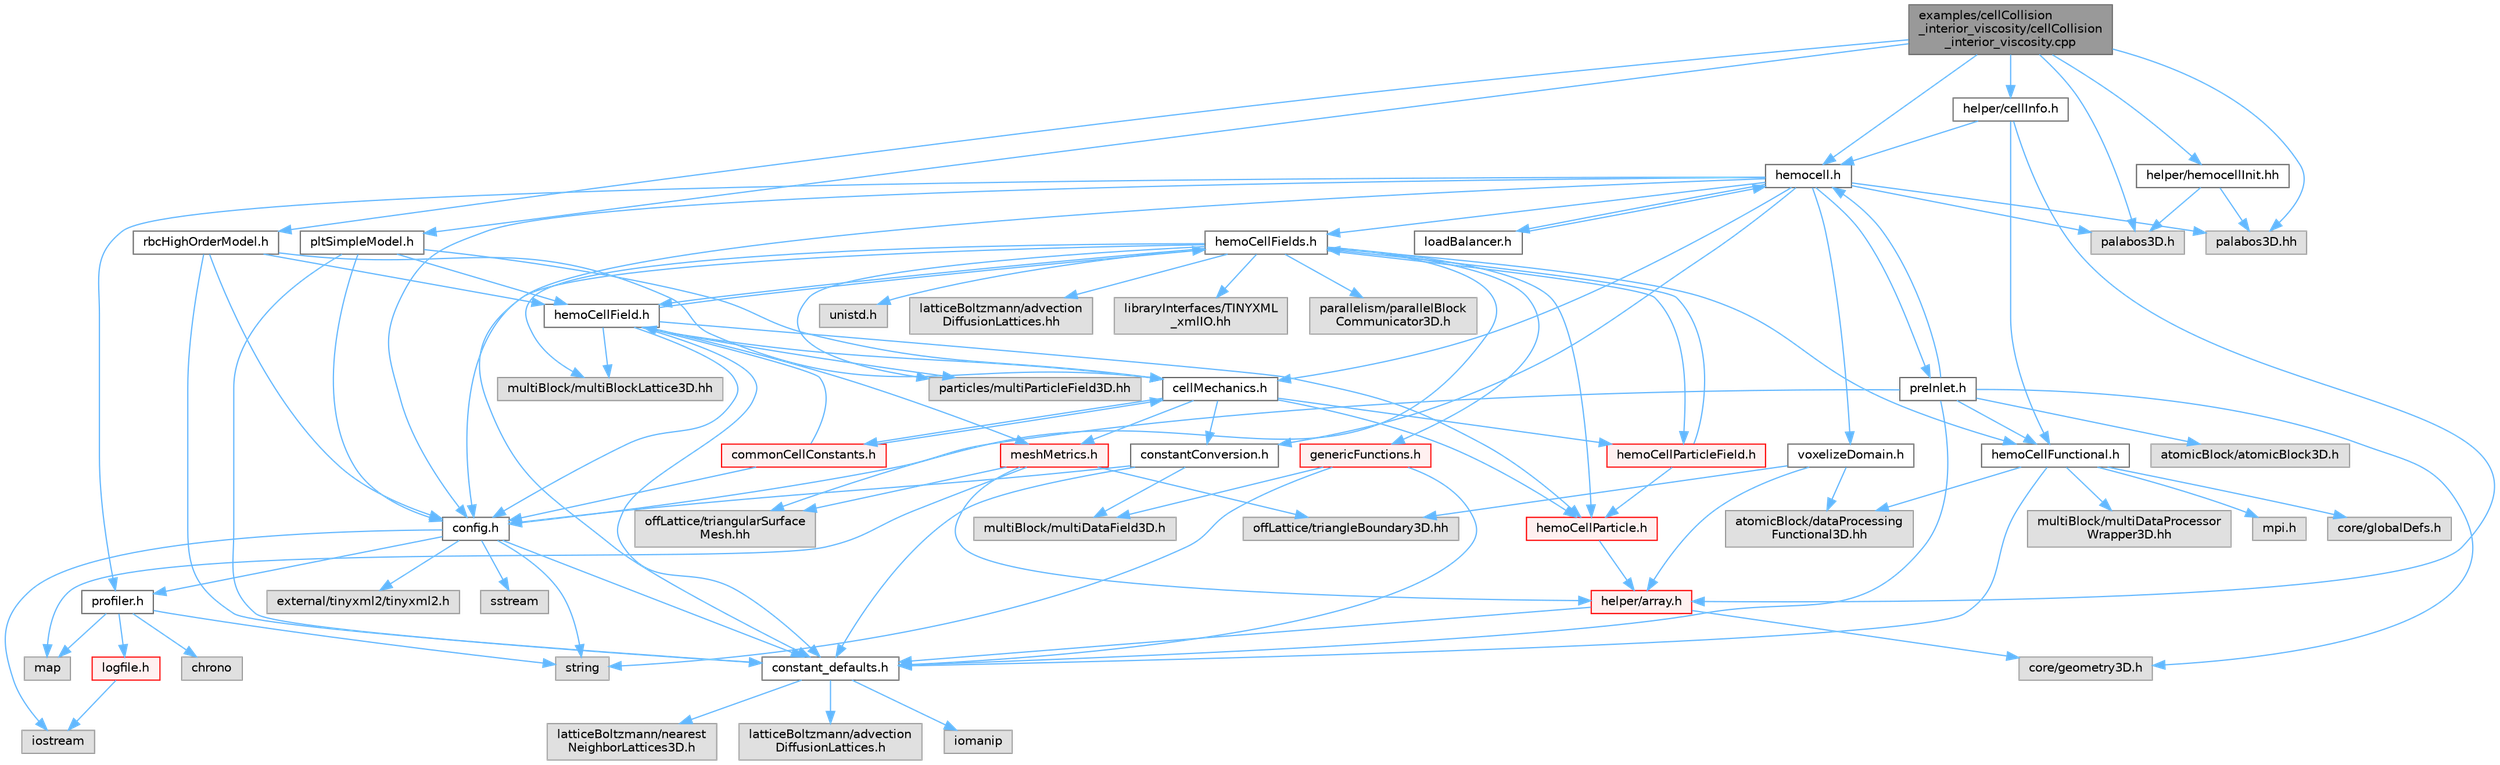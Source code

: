 digraph "examples/cellCollision_interior_viscosity/cellCollision_interior_viscosity.cpp"
{
 // LATEX_PDF_SIZE
  bgcolor="transparent";
  edge [fontname=Helvetica,fontsize=10,labelfontname=Helvetica,labelfontsize=10];
  node [fontname=Helvetica,fontsize=10,shape=box,height=0.2,width=0.4];
  Node1 [id="Node000001",label="examples/cellCollision\l_interior_viscosity/cellCollision\l_interior_viscosity.cpp",height=0.2,width=0.4,color="gray40", fillcolor="grey60", style="filled", fontcolor="black",tooltip=" "];
  Node1 -> Node2 [id="edge1_Node000001_Node000002",color="steelblue1",style="solid",tooltip=" "];
  Node2 [id="Node000002",label="hemocell.h",height=0.2,width=0.4,color="grey40", fillcolor="white", style="filled",URL="$hemocell_8h.html",tooltip=" "];
  Node2 -> Node3 [id="edge2_Node000002_Node000003",color="steelblue1",style="solid",tooltip=" "];
  Node3 [id="Node000003",label="constant_defaults.h",height=0.2,width=0.4,color="grey40", fillcolor="white", style="filled",URL="$constant__defaults_8h.html",tooltip=" "];
  Node3 -> Node4 [id="edge3_Node000003_Node000004",color="steelblue1",style="solid",tooltip=" "];
  Node4 [id="Node000004",label="iomanip",height=0.2,width=0.4,color="grey60", fillcolor="#E0E0E0", style="filled",tooltip=" "];
  Node3 -> Node5 [id="edge4_Node000003_Node000005",color="steelblue1",style="solid",tooltip=" "];
  Node5 [id="Node000005",label="latticeBoltzmann/nearest\lNeighborLattices3D.h",height=0.2,width=0.4,color="grey60", fillcolor="#E0E0E0", style="filled",tooltip=" "];
  Node3 -> Node6 [id="edge5_Node000003_Node000006",color="steelblue1",style="solid",tooltip=" "];
  Node6 [id="Node000006",label="latticeBoltzmann/advection\lDiffusionLattices.h",height=0.2,width=0.4,color="grey60", fillcolor="#E0E0E0", style="filled",tooltip=" "];
  Node2 -> Node7 [id="edge6_Node000002_Node000007",color="steelblue1",style="solid",tooltip=" "];
  Node7 [id="Node000007",label="config.h",height=0.2,width=0.4,color="grey40", fillcolor="white", style="filled",URL="$config_8h.html",tooltip=" "];
  Node7 -> Node8 [id="edge7_Node000007_Node000008",color="steelblue1",style="solid",tooltip=" "];
  Node8 [id="Node000008",label="profiler.h",height=0.2,width=0.4,color="grey40", fillcolor="white", style="filled",URL="$profiler_8h.html",tooltip=" "];
  Node8 -> Node9 [id="edge8_Node000008_Node000009",color="steelblue1",style="solid",tooltip=" "];
  Node9 [id="Node000009",label="chrono",height=0.2,width=0.4,color="grey60", fillcolor="#E0E0E0", style="filled",tooltip=" "];
  Node8 -> Node10 [id="edge9_Node000008_Node000010",color="steelblue1",style="solid",tooltip=" "];
  Node10 [id="Node000010",label="string",height=0.2,width=0.4,color="grey60", fillcolor="#E0E0E0", style="filled",tooltip=" "];
  Node8 -> Node11 [id="edge10_Node000008_Node000011",color="steelblue1",style="solid",tooltip=" "];
  Node11 [id="Node000011",label="map",height=0.2,width=0.4,color="grey60", fillcolor="#E0E0E0", style="filled",tooltip=" "];
  Node8 -> Node12 [id="edge11_Node000008_Node000012",color="steelblue1",style="solid",tooltip=" "];
  Node12 [id="Node000012",label="logfile.h",height=0.2,width=0.4,color="red", fillcolor="#FFF0F0", style="filled",URL="$logfile_8h.html",tooltip=" "];
  Node12 -> Node14 [id="edge12_Node000012_Node000014",color="steelblue1",style="solid",tooltip=" "];
  Node14 [id="Node000014",label="iostream",height=0.2,width=0.4,color="grey60", fillcolor="#E0E0E0", style="filled",tooltip=" "];
  Node7 -> Node15 [id="edge13_Node000007_Node000015",color="steelblue1",style="solid",tooltip=" "];
  Node15 [id="Node000015",label="external/tinyxml2/tinyxml2.h",height=0.2,width=0.4,color="grey60", fillcolor="#E0E0E0", style="filled",tooltip=" "];
  Node7 -> Node3 [id="edge14_Node000007_Node000003",color="steelblue1",style="solid",tooltip=" "];
  Node7 -> Node10 [id="edge15_Node000007_Node000010",color="steelblue1",style="solid",tooltip=" "];
  Node7 -> Node14 [id="edge16_Node000007_Node000014",color="steelblue1",style="solid",tooltip=" "];
  Node7 -> Node16 [id="edge17_Node000007_Node000016",color="steelblue1",style="solid",tooltip=" "];
  Node16 [id="Node000016",label="sstream",height=0.2,width=0.4,color="grey60", fillcolor="#E0E0E0", style="filled",tooltip=" "];
  Node2 -> Node17 [id="edge18_Node000002_Node000017",color="steelblue1",style="solid",tooltip=" "];
  Node17 [id="Node000017",label="hemoCellFields.h",height=0.2,width=0.4,color="grey40", fillcolor="white", style="filled",URL="$hemoCellFields_8h.html",tooltip=" "];
  Node17 -> Node18 [id="edge19_Node000017_Node000018",color="steelblue1",style="solid",tooltip=" "];
  Node18 [id="Node000018",label="hemoCellParticleField.h",height=0.2,width=0.4,color="red", fillcolor="#FFF0F0", style="filled",URL="$hemoCellParticleField_8h.html",tooltip=" "];
  Node18 -> Node17 [id="edge20_Node000018_Node000017",color="steelblue1",style="solid",tooltip=" "];
  Node18 -> Node21 [id="edge21_Node000018_Node000021",color="steelblue1",style="solid",tooltip=" "];
  Node21 [id="Node000021",label="hemoCellParticle.h",height=0.2,width=0.4,color="red", fillcolor="#FFF0F0", style="filled",URL="$hemoCellParticle_8h.html",tooltip=" "];
  Node21 -> Node22 [id="edge22_Node000021_Node000022",color="steelblue1",style="solid",tooltip=" "];
  Node22 [id="Node000022",label="helper/array.h",height=0.2,width=0.4,color="red", fillcolor="#FFF0F0", style="filled",URL="$array_8h.html",tooltip=" "];
  Node22 -> Node3 [id="edge23_Node000022_Node000003",color="steelblue1",style="solid",tooltip=" "];
  Node22 -> Node26 [id="edge24_Node000022_Node000026",color="steelblue1",style="solid",tooltip=" "];
  Node26 [id="Node000026",label="core/geometry3D.h",height=0.2,width=0.4,color="grey60", fillcolor="#E0E0E0", style="filled",tooltip=" "];
  Node17 -> Node30 [id="edge25_Node000017_Node000030",color="steelblue1",style="solid",tooltip=" "];
  Node30 [id="Node000030",label="genericFunctions.h",height=0.2,width=0.4,color="red", fillcolor="#FFF0F0", style="filled",URL="$genericFunctions_8h.html",tooltip=" "];
  Node30 -> Node10 [id="edge26_Node000030_Node000010",color="steelblue1",style="solid",tooltip=" "];
  Node30 -> Node36 [id="edge27_Node000030_Node000036",color="steelblue1",style="solid",tooltip=" "];
  Node36 [id="Node000036",label="multiBlock/multiDataField3D.h",height=0.2,width=0.4,color="grey60", fillcolor="#E0E0E0", style="filled",tooltip=" "];
  Node30 -> Node3 [id="edge28_Node000030_Node000003",color="steelblue1",style="solid",tooltip=" "];
  Node17 -> Node37 [id="edge29_Node000017_Node000037",color="steelblue1",style="solid",tooltip=" "];
  Node37 [id="Node000037",label="hemoCellFunctional.h",height=0.2,width=0.4,color="grey40", fillcolor="white", style="filled",URL="$hemoCellFunctional_8h.html",tooltip=" "];
  Node37 -> Node3 [id="edge30_Node000037_Node000003",color="steelblue1",style="solid",tooltip=" "];
  Node37 -> Node38 [id="edge31_Node000037_Node000038",color="steelblue1",style="solid",tooltip=" "];
  Node38 [id="Node000038",label="mpi.h",height=0.2,width=0.4,color="grey60", fillcolor="#E0E0E0", style="filled",tooltip=" "];
  Node37 -> Node39 [id="edge32_Node000037_Node000039",color="steelblue1",style="solid",tooltip=" "];
  Node39 [id="Node000039",label="atomicBlock/dataProcessing\lFunctional3D.hh",height=0.2,width=0.4,color="grey60", fillcolor="#E0E0E0", style="filled",tooltip=" "];
  Node37 -> Node40 [id="edge33_Node000037_Node000040",color="steelblue1",style="solid",tooltip=" "];
  Node40 [id="Node000040",label="core/globalDefs.h",height=0.2,width=0.4,color="grey60", fillcolor="#E0E0E0", style="filled",tooltip=" "];
  Node37 -> Node41 [id="edge34_Node000037_Node000041",color="steelblue1",style="solid",tooltip=" "];
  Node41 [id="Node000041",label="multiBlock/multiDataProcessor\lWrapper3D.hh",height=0.2,width=0.4,color="grey60", fillcolor="#E0E0E0", style="filled",tooltip=" "];
  Node17 -> Node42 [id="edge35_Node000017_Node000042",color="steelblue1",style="solid",tooltip=" "];
  Node42 [id="Node000042",label="hemoCellField.h",height=0.2,width=0.4,color="grey40", fillcolor="white", style="filled",URL="$hemoCellField_8h.html",tooltip=" "];
  Node42 -> Node7 [id="edge36_Node000042_Node000007",color="steelblue1",style="solid",tooltip=" "];
  Node42 -> Node3 [id="edge37_Node000042_Node000003",color="steelblue1",style="solid",tooltip=" "];
  Node42 -> Node43 [id="edge38_Node000042_Node000043",color="steelblue1",style="solid",tooltip=" "];
  Node43 [id="Node000043",label="cellMechanics.h",height=0.2,width=0.4,color="grey40", fillcolor="white", style="filled",URL="$cellMechanics_8h.html",tooltip=" "];
  Node43 -> Node18 [id="edge39_Node000043_Node000018",color="steelblue1",style="solid",tooltip=" "];
  Node43 -> Node21 [id="edge40_Node000043_Node000021",color="steelblue1",style="solid",tooltip=" "];
  Node43 -> Node44 [id="edge41_Node000043_Node000044",color="steelblue1",style="solid",tooltip=" "];
  Node44 [id="Node000044",label="commonCellConstants.h",height=0.2,width=0.4,color="red", fillcolor="#FFF0F0", style="filled",URL="$commonCellConstants_8h.html",tooltip=" "];
  Node44 -> Node43 [id="edge42_Node000044_Node000043",color="steelblue1",style="solid",tooltip=" "];
  Node44 -> Node7 [id="edge43_Node000044_Node000007",color="steelblue1",style="solid",tooltip=" "];
  Node44 -> Node42 [id="edge44_Node000044_Node000042",color="steelblue1",style="solid",tooltip=" "];
  Node43 -> Node46 [id="edge45_Node000043_Node000046",color="steelblue1",style="solid",tooltip=" "];
  Node46 [id="Node000046",label="meshMetrics.h",height=0.2,width=0.4,color="red", fillcolor="#FFF0F0", style="filled",URL="$meshMetrics_8h.html",tooltip=" "];
  Node46 -> Node11 [id="edge46_Node000046_Node000011",color="steelblue1",style="solid",tooltip=" "];
  Node46 -> Node47 [id="edge47_Node000046_Node000047",color="steelblue1",style="solid",tooltip=" "];
  Node47 [id="Node000047",label="offLattice/triangularSurface\lMesh.hh",height=0.2,width=0.4,color="grey60", fillcolor="#E0E0E0", style="filled",tooltip=" "];
  Node46 -> Node48 [id="edge48_Node000046_Node000048",color="steelblue1",style="solid",tooltip=" "];
  Node48 [id="Node000048",label="offLattice/triangleBoundary3D.hh",height=0.2,width=0.4,color="grey60", fillcolor="#E0E0E0", style="filled",tooltip=" "];
  Node46 -> Node22 [id="edge49_Node000046_Node000022",color="steelblue1",style="solid",tooltip=" "];
  Node43 -> Node50 [id="edge50_Node000043_Node000050",color="steelblue1",style="solid",tooltip=" "];
  Node50 [id="Node000050",label="constantConversion.h",height=0.2,width=0.4,color="grey40", fillcolor="white", style="filled",URL="$constantConversion_8h.html",tooltip=" "];
  Node50 -> Node7 [id="edge51_Node000050_Node000007",color="steelblue1",style="solid",tooltip=" "];
  Node50 -> Node3 [id="edge52_Node000050_Node000003",color="steelblue1",style="solid",tooltip=" "];
  Node50 -> Node36 [id="edge53_Node000050_Node000036",color="steelblue1",style="solid",tooltip=" "];
  Node42 -> Node46 [id="edge54_Node000042_Node000046",color="steelblue1",style="solid",tooltip=" "];
  Node42 -> Node17 [id="edge55_Node000042_Node000017",color="steelblue1",style="solid",tooltip=" "];
  Node42 -> Node21 [id="edge56_Node000042_Node000021",color="steelblue1",style="solid",tooltip=" "];
  Node42 -> Node51 [id="edge57_Node000042_Node000051",color="steelblue1",style="solid",tooltip=" "];
  Node51 [id="Node000051",label="multiBlock/multiBlockLattice3D.hh",height=0.2,width=0.4,color="grey60", fillcolor="#E0E0E0", style="filled",tooltip=" "];
  Node42 -> Node52 [id="edge58_Node000042_Node000052",color="steelblue1",style="solid",tooltip=" "];
  Node52 [id="Node000052",label="particles/multiParticleField3D.hh",height=0.2,width=0.4,color="grey60", fillcolor="#E0E0E0", style="filled",tooltip=" "];
  Node17 -> Node21 [id="edge59_Node000017_Node000021",color="steelblue1",style="solid",tooltip=" "];
  Node17 -> Node7 [id="edge60_Node000017_Node000007",color="steelblue1",style="solid",tooltip=" "];
  Node17 -> Node53 [id="edge61_Node000017_Node000053",color="steelblue1",style="solid",tooltip=" "];
  Node53 [id="Node000053",label="unistd.h",height=0.2,width=0.4,color="grey60", fillcolor="#E0E0E0", style="filled",tooltip=" "];
  Node17 -> Node54 [id="edge62_Node000017_Node000054",color="steelblue1",style="solid",tooltip=" "];
  Node54 [id="Node000054",label="latticeBoltzmann/advection\lDiffusionLattices.hh",height=0.2,width=0.4,color="grey60", fillcolor="#E0E0E0", style="filled",tooltip=" "];
  Node17 -> Node51 [id="edge63_Node000017_Node000051",color="steelblue1",style="solid",tooltip=" "];
  Node17 -> Node47 [id="edge64_Node000017_Node000047",color="steelblue1",style="solid",tooltip=" "];
  Node17 -> Node55 [id="edge65_Node000017_Node000055",color="steelblue1",style="solid",tooltip=" "];
  Node55 [id="Node000055",label="libraryInterfaces/TINYXML\l_xmlIO.hh",height=0.2,width=0.4,color="grey60", fillcolor="#E0E0E0", style="filled",tooltip=" "];
  Node17 -> Node52 [id="edge66_Node000017_Node000052",color="steelblue1",style="solid",tooltip=" "];
  Node17 -> Node56 [id="edge67_Node000017_Node000056",color="steelblue1",style="solid",tooltip=" "];
  Node56 [id="Node000056",label="parallelism/parallelBlock\lCommunicator3D.h",height=0.2,width=0.4,color="grey60", fillcolor="#E0E0E0", style="filled",tooltip=" "];
  Node2 -> Node57 [id="edge68_Node000002_Node000057",color="steelblue1",style="solid",tooltip=" "];
  Node57 [id="Node000057",label="loadBalancer.h",height=0.2,width=0.4,color="grey40", fillcolor="white", style="filled",URL="$loadBalancer_8h.html",tooltip=" "];
  Node57 -> Node2 [id="edge69_Node000057_Node000002",color="steelblue1",style="solid",tooltip=" "];
  Node2 -> Node8 [id="edge70_Node000002_Node000008",color="steelblue1",style="solid",tooltip=" "];
  Node2 -> Node43 [id="edge71_Node000002_Node000043",color="steelblue1",style="solid",tooltip=" "];
  Node2 -> Node50 [id="edge72_Node000002_Node000050",color="steelblue1",style="solid",tooltip=" "];
  Node2 -> Node58 [id="edge73_Node000002_Node000058",color="steelblue1",style="solid",tooltip=" "];
  Node58 [id="Node000058",label="preInlet.h",height=0.2,width=0.4,color="grey40", fillcolor="white", style="filled",URL="$preInlet_8h.html",tooltip=" "];
  Node58 -> Node3 [id="edge74_Node000058_Node000003",color="steelblue1",style="solid",tooltip=" "];
  Node58 -> Node37 [id="edge75_Node000058_Node000037",color="steelblue1",style="solid",tooltip=" "];
  Node58 -> Node26 [id="edge76_Node000058_Node000026",color="steelblue1",style="solid",tooltip=" "];
  Node58 -> Node20 [id="edge77_Node000058_Node000020",color="steelblue1",style="solid",tooltip=" "];
  Node20 [id="Node000020",label="atomicBlock/atomicBlock3D.h",height=0.2,width=0.4,color="grey60", fillcolor="#E0E0E0", style="filled",tooltip=" "];
  Node58 -> Node7 [id="edge78_Node000058_Node000007",color="steelblue1",style="solid",tooltip=" "];
  Node58 -> Node2 [id="edge79_Node000058_Node000002",color="steelblue1",style="solid",tooltip=" "];
  Node2 -> Node59 [id="edge80_Node000002_Node000059",color="steelblue1",style="solid",tooltip=" "];
  Node59 [id="Node000059",label="voxelizeDomain.h",height=0.2,width=0.4,color="grey40", fillcolor="white", style="filled",URL="$voxelizeDomain_8h.html",tooltip=" "];
  Node59 -> Node39 [id="edge81_Node000059_Node000039",color="steelblue1",style="solid",tooltip=" "];
  Node59 -> Node48 [id="edge82_Node000059_Node000048",color="steelblue1",style="solid",tooltip=" "];
  Node59 -> Node22 [id="edge83_Node000059_Node000022",color="steelblue1",style="solid",tooltip=" "];
  Node2 -> Node60 [id="edge84_Node000002_Node000060",color="steelblue1",style="solid",tooltip=" "];
  Node60 [id="Node000060",label="palabos3D.h",height=0.2,width=0.4,color="grey60", fillcolor="#E0E0E0", style="filled",tooltip=" "];
  Node2 -> Node61 [id="edge85_Node000002_Node000061",color="steelblue1",style="solid",tooltip=" "];
  Node61 [id="Node000061",label="palabos3D.hh",height=0.2,width=0.4,color="grey60", fillcolor="#E0E0E0", style="filled",tooltip=" "];
  Node1 -> Node62 [id="edge86_Node000001_Node000062",color="steelblue1",style="solid",tooltip=" "];
  Node62 [id="Node000062",label="rbcHighOrderModel.h",height=0.2,width=0.4,color="grey40", fillcolor="white", style="filled",URL="$rbcHighOrderModel_8h.html",tooltip=" "];
  Node62 -> Node7 [id="edge87_Node000062_Node000007",color="steelblue1",style="solid",tooltip=" "];
  Node62 -> Node43 [id="edge88_Node000062_Node000043",color="steelblue1",style="solid",tooltip=" "];
  Node62 -> Node42 [id="edge89_Node000062_Node000042",color="steelblue1",style="solid",tooltip=" "];
  Node62 -> Node3 [id="edge90_Node000062_Node000003",color="steelblue1",style="solid",tooltip=" "];
  Node1 -> Node63 [id="edge91_Node000001_Node000063",color="steelblue1",style="solid",tooltip=" "];
  Node63 [id="Node000063",label="pltSimpleModel.h",height=0.2,width=0.4,color="grey40", fillcolor="white", style="filled",URL="$pltSimpleModel_8h.html",tooltip=" "];
  Node63 -> Node7 [id="edge92_Node000063_Node000007",color="steelblue1",style="solid",tooltip=" "];
  Node63 -> Node43 [id="edge93_Node000063_Node000043",color="steelblue1",style="solid",tooltip=" "];
  Node63 -> Node3 [id="edge94_Node000063_Node000003",color="steelblue1",style="solid",tooltip=" "];
  Node63 -> Node42 [id="edge95_Node000063_Node000042",color="steelblue1",style="solid",tooltip=" "];
  Node1 -> Node64 [id="edge96_Node000001_Node000064",color="steelblue1",style="solid",tooltip=" "];
  Node64 [id="Node000064",label="helper/hemocellInit.hh",height=0.2,width=0.4,color="grey40", fillcolor="white", style="filled",URL="$hemocellInit_8hh.html",tooltip=" "];
  Node64 -> Node60 [id="edge97_Node000064_Node000060",color="steelblue1",style="solid",tooltip=" "];
  Node64 -> Node61 [id="edge98_Node000064_Node000061",color="steelblue1",style="solid",tooltip=" "];
  Node1 -> Node65 [id="edge99_Node000001_Node000065",color="steelblue1",style="solid",tooltip=" "];
  Node65 [id="Node000065",label="helper/cellInfo.h",height=0.2,width=0.4,color="grey40", fillcolor="white", style="filled",URL="$cellInfo_8h.html",tooltip=" "];
  Node65 -> Node2 [id="edge100_Node000065_Node000002",color="steelblue1",style="solid",tooltip=" "];
  Node65 -> Node37 [id="edge101_Node000065_Node000037",color="steelblue1",style="solid",tooltip=" "];
  Node65 -> Node22 [id="edge102_Node000065_Node000022",color="steelblue1",style="solid",tooltip=" "];
  Node1 -> Node60 [id="edge103_Node000001_Node000060",color="steelblue1",style="solid",tooltip=" "];
  Node1 -> Node61 [id="edge104_Node000001_Node000061",color="steelblue1",style="solid",tooltip=" "];
}
